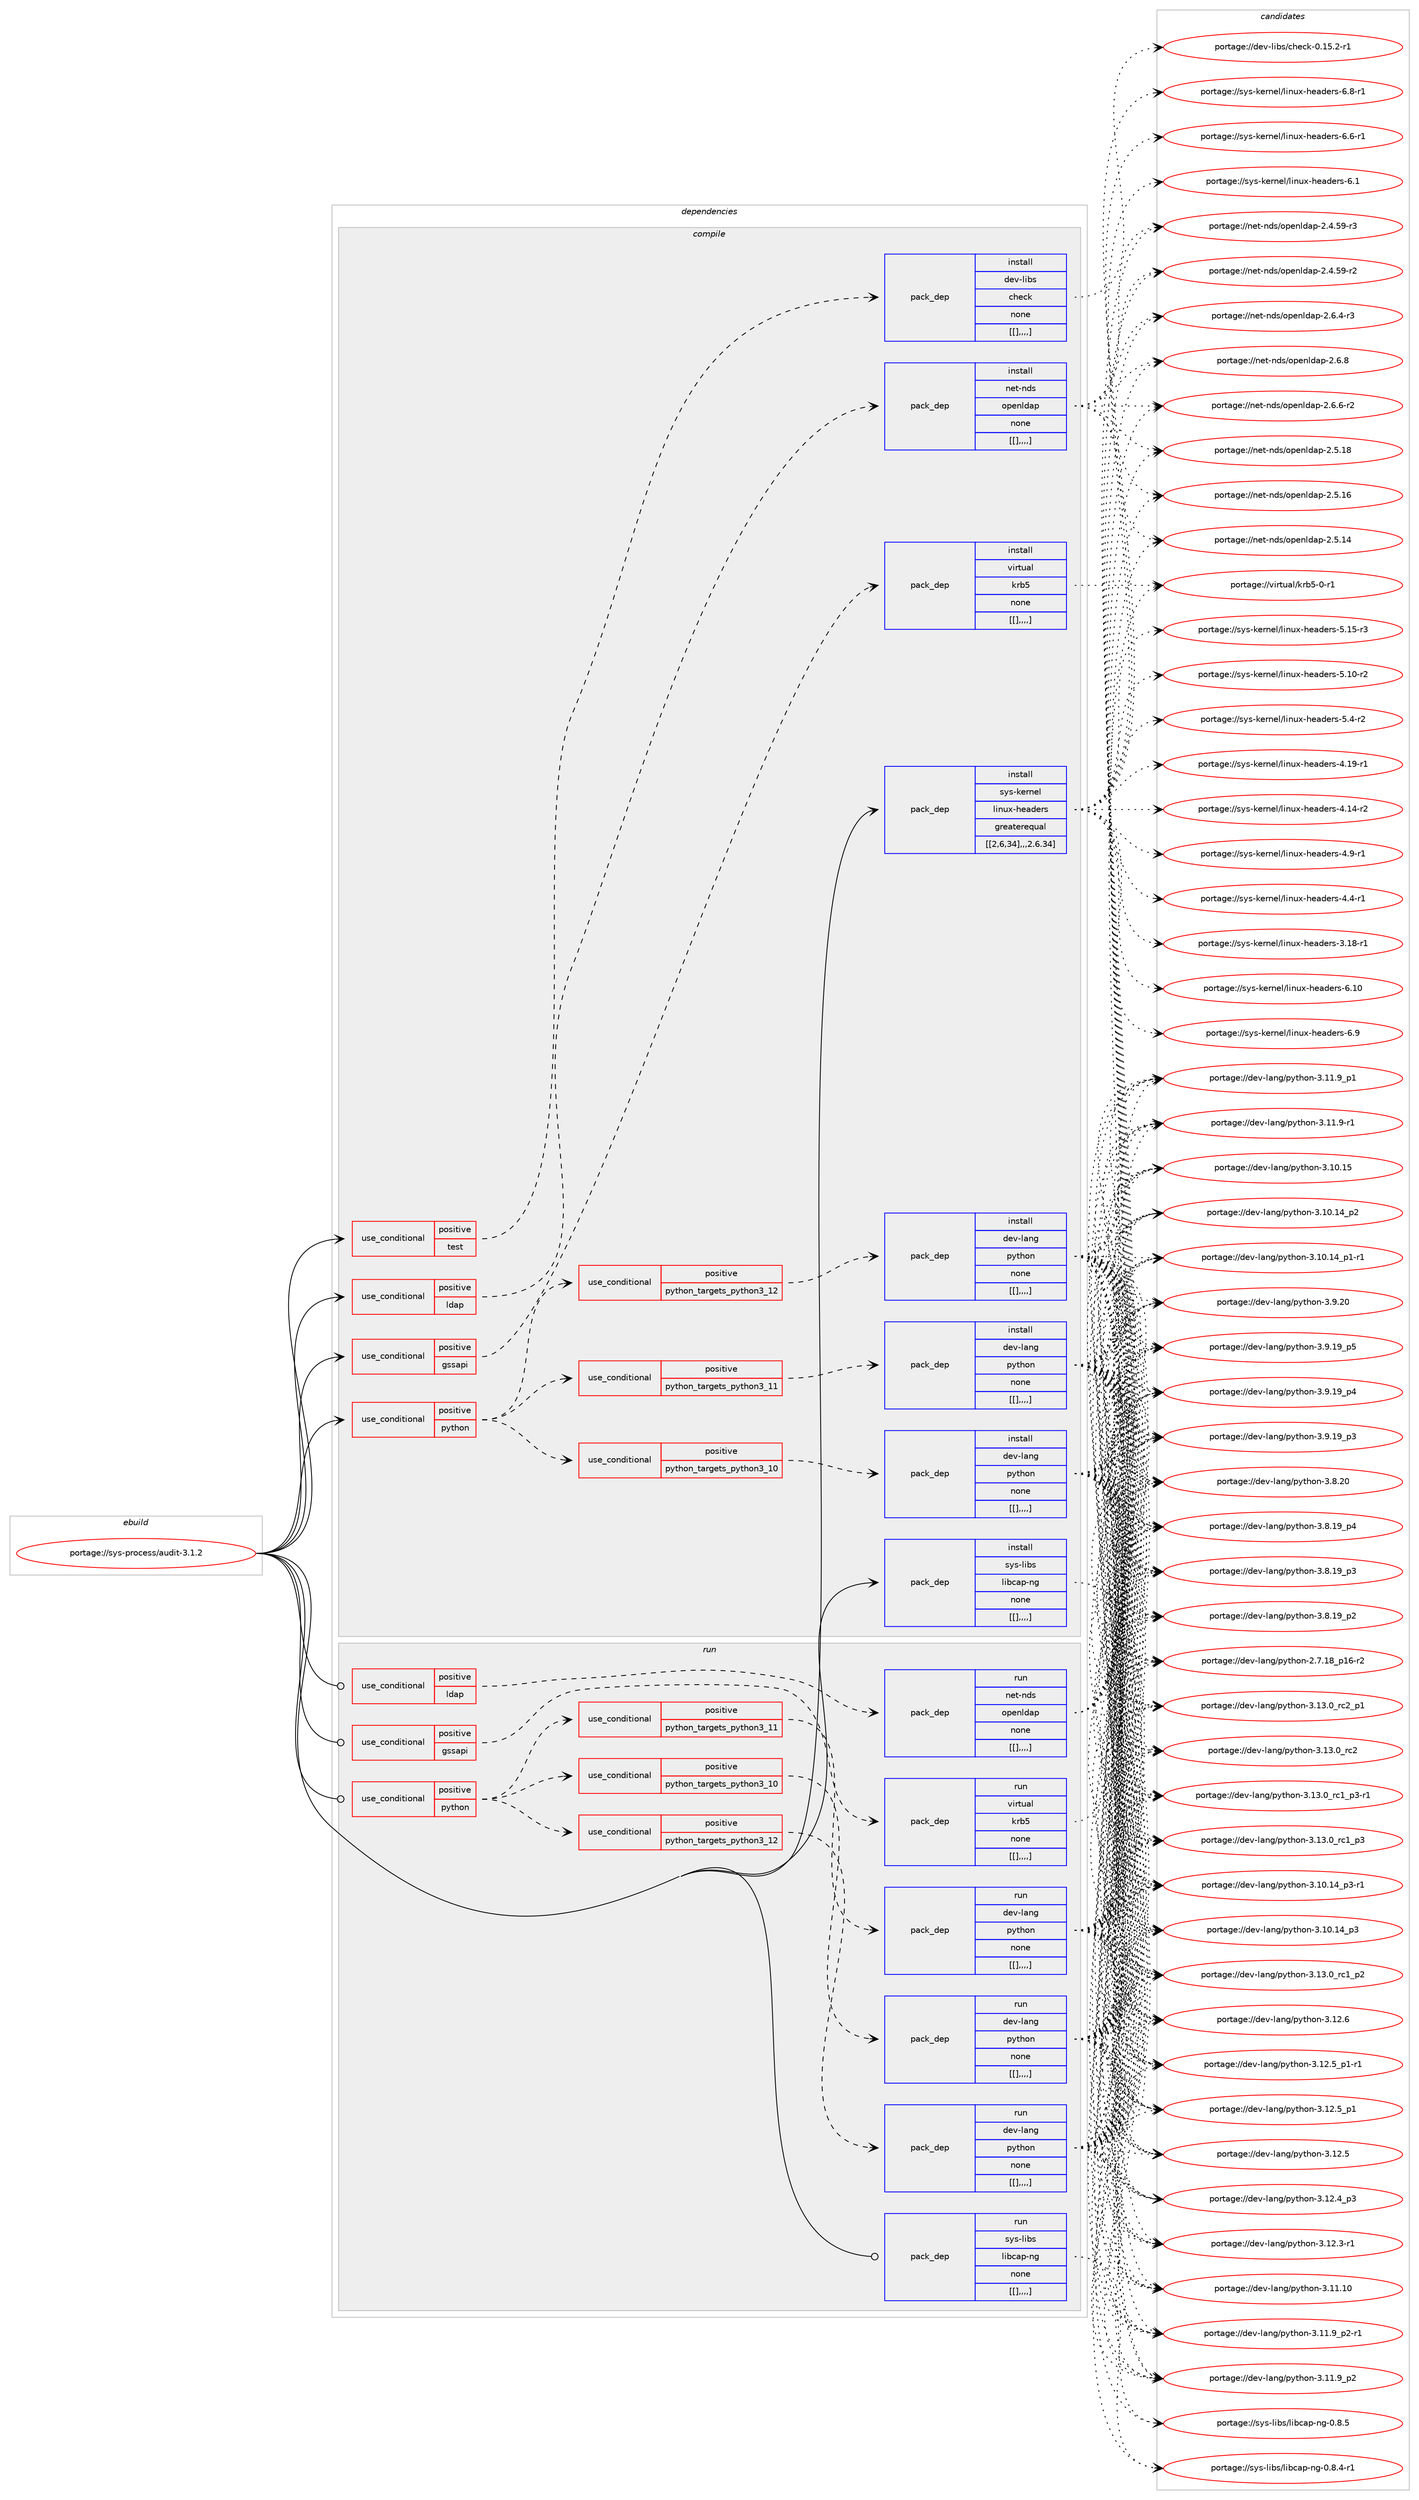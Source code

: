 digraph prolog {

# *************
# Graph options
# *************

newrank=true;
concentrate=true;
compound=true;
graph [rankdir=LR,fontname=Helvetica,fontsize=10,ranksep=1.5];#, ranksep=2.5, nodesep=0.2];
edge  [arrowhead=vee];
node  [fontname=Helvetica,fontsize=10];

# **********
# The ebuild
# **********

subgraph cluster_leftcol {
color=gray;
label=<<i>ebuild</i>>;
id [label="portage://sys-process/audit-3.1.2", color=red, width=4, href="../sys-process/audit-3.1.2.svg"];
}

# ****************
# The dependencies
# ****************

subgraph cluster_midcol {
color=gray;
label=<<i>dependencies</i>>;
subgraph cluster_compile {
fillcolor="#eeeeee";
style=filled;
label=<<i>compile</i>>;
subgraph cond10686 {
dependency28734 [label=<<TABLE BORDER="0" CELLBORDER="1" CELLSPACING="0" CELLPADDING="4"><TR><TD ROWSPAN="3" CELLPADDING="10">use_conditional</TD></TR><TR><TD>positive</TD></TR><TR><TD>gssapi</TD></TR></TABLE>>, shape=none, color=red];
subgraph pack17970 {
dependency28735 [label=<<TABLE BORDER="0" CELLBORDER="1" CELLSPACING="0" CELLPADDING="4" WIDTH="220"><TR><TD ROWSPAN="6" CELLPADDING="30">pack_dep</TD></TR><TR><TD WIDTH="110">install</TD></TR><TR><TD>virtual</TD></TR><TR><TD>krb5</TD></TR><TR><TD>none</TD></TR><TR><TD>[[],,,,]</TD></TR></TABLE>>, shape=none, color=blue];
}
dependency28734:e -> dependency28735:w [weight=20,style="dashed",arrowhead="vee"];
}
id:e -> dependency28734:w [weight=20,style="solid",arrowhead="vee"];
subgraph cond10687 {
dependency28736 [label=<<TABLE BORDER="0" CELLBORDER="1" CELLSPACING="0" CELLPADDING="4"><TR><TD ROWSPAN="3" CELLPADDING="10">use_conditional</TD></TR><TR><TD>positive</TD></TR><TR><TD>ldap</TD></TR></TABLE>>, shape=none, color=red];
subgraph pack17971 {
dependency28737 [label=<<TABLE BORDER="0" CELLBORDER="1" CELLSPACING="0" CELLPADDING="4" WIDTH="220"><TR><TD ROWSPAN="6" CELLPADDING="30">pack_dep</TD></TR><TR><TD WIDTH="110">install</TD></TR><TR><TD>net-nds</TD></TR><TR><TD>openldap</TD></TR><TR><TD>none</TD></TR><TR><TD>[[],,,,]</TD></TR></TABLE>>, shape=none, color=blue];
}
dependency28736:e -> dependency28737:w [weight=20,style="dashed",arrowhead="vee"];
}
id:e -> dependency28736:w [weight=20,style="solid",arrowhead="vee"];
subgraph cond10688 {
dependency28738 [label=<<TABLE BORDER="0" CELLBORDER="1" CELLSPACING="0" CELLPADDING="4"><TR><TD ROWSPAN="3" CELLPADDING="10">use_conditional</TD></TR><TR><TD>positive</TD></TR><TR><TD>python</TD></TR></TABLE>>, shape=none, color=red];
subgraph cond10689 {
dependency28739 [label=<<TABLE BORDER="0" CELLBORDER="1" CELLSPACING="0" CELLPADDING="4"><TR><TD ROWSPAN="3" CELLPADDING="10">use_conditional</TD></TR><TR><TD>positive</TD></TR><TR><TD>python_targets_python3_10</TD></TR></TABLE>>, shape=none, color=red];
subgraph pack17972 {
dependency28740 [label=<<TABLE BORDER="0" CELLBORDER="1" CELLSPACING="0" CELLPADDING="4" WIDTH="220"><TR><TD ROWSPAN="6" CELLPADDING="30">pack_dep</TD></TR><TR><TD WIDTH="110">install</TD></TR><TR><TD>dev-lang</TD></TR><TR><TD>python</TD></TR><TR><TD>none</TD></TR><TR><TD>[[],,,,]</TD></TR></TABLE>>, shape=none, color=blue];
}
dependency28739:e -> dependency28740:w [weight=20,style="dashed",arrowhead="vee"];
}
dependency28738:e -> dependency28739:w [weight=20,style="dashed",arrowhead="vee"];
subgraph cond10690 {
dependency28741 [label=<<TABLE BORDER="0" CELLBORDER="1" CELLSPACING="0" CELLPADDING="4"><TR><TD ROWSPAN="3" CELLPADDING="10">use_conditional</TD></TR><TR><TD>positive</TD></TR><TR><TD>python_targets_python3_11</TD></TR></TABLE>>, shape=none, color=red];
subgraph pack17973 {
dependency28742 [label=<<TABLE BORDER="0" CELLBORDER="1" CELLSPACING="0" CELLPADDING="4" WIDTH="220"><TR><TD ROWSPAN="6" CELLPADDING="30">pack_dep</TD></TR><TR><TD WIDTH="110">install</TD></TR><TR><TD>dev-lang</TD></TR><TR><TD>python</TD></TR><TR><TD>none</TD></TR><TR><TD>[[],,,,]</TD></TR></TABLE>>, shape=none, color=blue];
}
dependency28741:e -> dependency28742:w [weight=20,style="dashed",arrowhead="vee"];
}
dependency28738:e -> dependency28741:w [weight=20,style="dashed",arrowhead="vee"];
subgraph cond10691 {
dependency28743 [label=<<TABLE BORDER="0" CELLBORDER="1" CELLSPACING="0" CELLPADDING="4"><TR><TD ROWSPAN="3" CELLPADDING="10">use_conditional</TD></TR><TR><TD>positive</TD></TR><TR><TD>python_targets_python3_12</TD></TR></TABLE>>, shape=none, color=red];
subgraph pack17974 {
dependency28744 [label=<<TABLE BORDER="0" CELLBORDER="1" CELLSPACING="0" CELLPADDING="4" WIDTH="220"><TR><TD ROWSPAN="6" CELLPADDING="30">pack_dep</TD></TR><TR><TD WIDTH="110">install</TD></TR><TR><TD>dev-lang</TD></TR><TR><TD>python</TD></TR><TR><TD>none</TD></TR><TR><TD>[[],,,,]</TD></TR></TABLE>>, shape=none, color=blue];
}
dependency28743:e -> dependency28744:w [weight=20,style="dashed",arrowhead="vee"];
}
dependency28738:e -> dependency28743:w [weight=20,style="dashed",arrowhead="vee"];
}
id:e -> dependency28738:w [weight=20,style="solid",arrowhead="vee"];
subgraph cond10692 {
dependency28745 [label=<<TABLE BORDER="0" CELLBORDER="1" CELLSPACING="0" CELLPADDING="4"><TR><TD ROWSPAN="3" CELLPADDING="10">use_conditional</TD></TR><TR><TD>positive</TD></TR><TR><TD>test</TD></TR></TABLE>>, shape=none, color=red];
subgraph pack17975 {
dependency28746 [label=<<TABLE BORDER="0" CELLBORDER="1" CELLSPACING="0" CELLPADDING="4" WIDTH="220"><TR><TD ROWSPAN="6" CELLPADDING="30">pack_dep</TD></TR><TR><TD WIDTH="110">install</TD></TR><TR><TD>dev-libs</TD></TR><TR><TD>check</TD></TR><TR><TD>none</TD></TR><TR><TD>[[],,,,]</TD></TR></TABLE>>, shape=none, color=blue];
}
dependency28745:e -> dependency28746:w [weight=20,style="dashed",arrowhead="vee"];
}
id:e -> dependency28745:w [weight=20,style="solid",arrowhead="vee"];
subgraph pack17976 {
dependency28747 [label=<<TABLE BORDER="0" CELLBORDER="1" CELLSPACING="0" CELLPADDING="4" WIDTH="220"><TR><TD ROWSPAN="6" CELLPADDING="30">pack_dep</TD></TR><TR><TD WIDTH="110">install</TD></TR><TR><TD>sys-kernel</TD></TR><TR><TD>linux-headers</TD></TR><TR><TD>greaterequal</TD></TR><TR><TD>[[2,6,34],,,2.6.34]</TD></TR></TABLE>>, shape=none, color=blue];
}
id:e -> dependency28747:w [weight=20,style="solid",arrowhead="vee"];
subgraph pack17977 {
dependency28748 [label=<<TABLE BORDER="0" CELLBORDER="1" CELLSPACING="0" CELLPADDING="4" WIDTH="220"><TR><TD ROWSPAN="6" CELLPADDING="30">pack_dep</TD></TR><TR><TD WIDTH="110">install</TD></TR><TR><TD>sys-libs</TD></TR><TR><TD>libcap-ng</TD></TR><TR><TD>none</TD></TR><TR><TD>[[],,,,]</TD></TR></TABLE>>, shape=none, color=blue];
}
id:e -> dependency28748:w [weight=20,style="solid",arrowhead="vee"];
}
subgraph cluster_compileandrun {
fillcolor="#eeeeee";
style=filled;
label=<<i>compile and run</i>>;
}
subgraph cluster_run {
fillcolor="#eeeeee";
style=filled;
label=<<i>run</i>>;
subgraph cond10693 {
dependency28749 [label=<<TABLE BORDER="0" CELLBORDER="1" CELLSPACING="0" CELLPADDING="4"><TR><TD ROWSPAN="3" CELLPADDING="10">use_conditional</TD></TR><TR><TD>positive</TD></TR><TR><TD>gssapi</TD></TR></TABLE>>, shape=none, color=red];
subgraph pack17978 {
dependency28750 [label=<<TABLE BORDER="0" CELLBORDER="1" CELLSPACING="0" CELLPADDING="4" WIDTH="220"><TR><TD ROWSPAN="6" CELLPADDING="30">pack_dep</TD></TR><TR><TD WIDTH="110">run</TD></TR><TR><TD>virtual</TD></TR><TR><TD>krb5</TD></TR><TR><TD>none</TD></TR><TR><TD>[[],,,,]</TD></TR></TABLE>>, shape=none, color=blue];
}
dependency28749:e -> dependency28750:w [weight=20,style="dashed",arrowhead="vee"];
}
id:e -> dependency28749:w [weight=20,style="solid",arrowhead="odot"];
subgraph cond10694 {
dependency28751 [label=<<TABLE BORDER="0" CELLBORDER="1" CELLSPACING="0" CELLPADDING="4"><TR><TD ROWSPAN="3" CELLPADDING="10">use_conditional</TD></TR><TR><TD>positive</TD></TR><TR><TD>ldap</TD></TR></TABLE>>, shape=none, color=red];
subgraph pack17979 {
dependency28752 [label=<<TABLE BORDER="0" CELLBORDER="1" CELLSPACING="0" CELLPADDING="4" WIDTH="220"><TR><TD ROWSPAN="6" CELLPADDING="30">pack_dep</TD></TR><TR><TD WIDTH="110">run</TD></TR><TR><TD>net-nds</TD></TR><TR><TD>openldap</TD></TR><TR><TD>none</TD></TR><TR><TD>[[],,,,]</TD></TR></TABLE>>, shape=none, color=blue];
}
dependency28751:e -> dependency28752:w [weight=20,style="dashed",arrowhead="vee"];
}
id:e -> dependency28751:w [weight=20,style="solid",arrowhead="odot"];
subgraph cond10695 {
dependency28753 [label=<<TABLE BORDER="0" CELLBORDER="1" CELLSPACING="0" CELLPADDING="4"><TR><TD ROWSPAN="3" CELLPADDING="10">use_conditional</TD></TR><TR><TD>positive</TD></TR><TR><TD>python</TD></TR></TABLE>>, shape=none, color=red];
subgraph cond10696 {
dependency28754 [label=<<TABLE BORDER="0" CELLBORDER="1" CELLSPACING="0" CELLPADDING="4"><TR><TD ROWSPAN="3" CELLPADDING="10">use_conditional</TD></TR><TR><TD>positive</TD></TR><TR><TD>python_targets_python3_10</TD></TR></TABLE>>, shape=none, color=red];
subgraph pack17980 {
dependency28755 [label=<<TABLE BORDER="0" CELLBORDER="1" CELLSPACING="0" CELLPADDING="4" WIDTH="220"><TR><TD ROWSPAN="6" CELLPADDING="30">pack_dep</TD></TR><TR><TD WIDTH="110">run</TD></TR><TR><TD>dev-lang</TD></TR><TR><TD>python</TD></TR><TR><TD>none</TD></TR><TR><TD>[[],,,,]</TD></TR></TABLE>>, shape=none, color=blue];
}
dependency28754:e -> dependency28755:w [weight=20,style="dashed",arrowhead="vee"];
}
dependency28753:e -> dependency28754:w [weight=20,style="dashed",arrowhead="vee"];
subgraph cond10697 {
dependency28756 [label=<<TABLE BORDER="0" CELLBORDER="1" CELLSPACING="0" CELLPADDING="4"><TR><TD ROWSPAN="3" CELLPADDING="10">use_conditional</TD></TR><TR><TD>positive</TD></TR><TR><TD>python_targets_python3_11</TD></TR></TABLE>>, shape=none, color=red];
subgraph pack17981 {
dependency28757 [label=<<TABLE BORDER="0" CELLBORDER="1" CELLSPACING="0" CELLPADDING="4" WIDTH="220"><TR><TD ROWSPAN="6" CELLPADDING="30">pack_dep</TD></TR><TR><TD WIDTH="110">run</TD></TR><TR><TD>dev-lang</TD></TR><TR><TD>python</TD></TR><TR><TD>none</TD></TR><TR><TD>[[],,,,]</TD></TR></TABLE>>, shape=none, color=blue];
}
dependency28756:e -> dependency28757:w [weight=20,style="dashed",arrowhead="vee"];
}
dependency28753:e -> dependency28756:w [weight=20,style="dashed",arrowhead="vee"];
subgraph cond10698 {
dependency28758 [label=<<TABLE BORDER="0" CELLBORDER="1" CELLSPACING="0" CELLPADDING="4"><TR><TD ROWSPAN="3" CELLPADDING="10">use_conditional</TD></TR><TR><TD>positive</TD></TR><TR><TD>python_targets_python3_12</TD></TR></TABLE>>, shape=none, color=red];
subgraph pack17982 {
dependency28759 [label=<<TABLE BORDER="0" CELLBORDER="1" CELLSPACING="0" CELLPADDING="4" WIDTH="220"><TR><TD ROWSPAN="6" CELLPADDING="30">pack_dep</TD></TR><TR><TD WIDTH="110">run</TD></TR><TR><TD>dev-lang</TD></TR><TR><TD>python</TD></TR><TR><TD>none</TD></TR><TR><TD>[[],,,,]</TD></TR></TABLE>>, shape=none, color=blue];
}
dependency28758:e -> dependency28759:w [weight=20,style="dashed",arrowhead="vee"];
}
dependency28753:e -> dependency28758:w [weight=20,style="dashed",arrowhead="vee"];
}
id:e -> dependency28753:w [weight=20,style="solid",arrowhead="odot"];
subgraph pack17983 {
dependency28760 [label=<<TABLE BORDER="0" CELLBORDER="1" CELLSPACING="0" CELLPADDING="4" WIDTH="220"><TR><TD ROWSPAN="6" CELLPADDING="30">pack_dep</TD></TR><TR><TD WIDTH="110">run</TD></TR><TR><TD>sys-libs</TD></TR><TR><TD>libcap-ng</TD></TR><TR><TD>none</TD></TR><TR><TD>[[],,,,]</TD></TR></TABLE>>, shape=none, color=blue];
}
id:e -> dependency28760:w [weight=20,style="solid",arrowhead="odot"];
}
}

# **************
# The candidates
# **************

subgraph cluster_choices {
rank=same;
color=gray;
label=<<i>candidates</i>>;

subgraph choice17970 {
color=black;
nodesep=1;
choice1181051141161179710847107114985345484511449 [label="portage://virtual/krb5-0-r1", color=red, width=4,href="../virtual/krb5-0-r1.svg"];
dependency28735:e -> choice1181051141161179710847107114985345484511449:w [style=dotted,weight="100"];
}
subgraph choice17971 {
color=black;
nodesep=1;
choice110101116451101001154711111210111010810097112455046544656 [label="portage://net-nds/openldap-2.6.8", color=red, width=4,href="../net-nds/openldap-2.6.8.svg"];
choice1101011164511010011547111112101110108100971124550465446544511450 [label="portage://net-nds/openldap-2.6.6-r2", color=red, width=4,href="../net-nds/openldap-2.6.6-r2.svg"];
choice1101011164511010011547111112101110108100971124550465446524511451 [label="portage://net-nds/openldap-2.6.4-r3", color=red, width=4,href="../net-nds/openldap-2.6.4-r3.svg"];
choice11010111645110100115471111121011101081009711245504653464956 [label="portage://net-nds/openldap-2.5.18", color=red, width=4,href="../net-nds/openldap-2.5.18.svg"];
choice11010111645110100115471111121011101081009711245504653464954 [label="portage://net-nds/openldap-2.5.16", color=red, width=4,href="../net-nds/openldap-2.5.16.svg"];
choice11010111645110100115471111121011101081009711245504653464952 [label="portage://net-nds/openldap-2.5.14", color=red, width=4,href="../net-nds/openldap-2.5.14.svg"];
choice110101116451101001154711111210111010810097112455046524653574511451 [label="portage://net-nds/openldap-2.4.59-r3", color=red, width=4,href="../net-nds/openldap-2.4.59-r3.svg"];
choice110101116451101001154711111210111010810097112455046524653574511450 [label="portage://net-nds/openldap-2.4.59-r2", color=red, width=4,href="../net-nds/openldap-2.4.59-r2.svg"];
dependency28737:e -> choice110101116451101001154711111210111010810097112455046544656:w [style=dotted,weight="100"];
dependency28737:e -> choice1101011164511010011547111112101110108100971124550465446544511450:w [style=dotted,weight="100"];
dependency28737:e -> choice1101011164511010011547111112101110108100971124550465446524511451:w [style=dotted,weight="100"];
dependency28737:e -> choice11010111645110100115471111121011101081009711245504653464956:w [style=dotted,weight="100"];
dependency28737:e -> choice11010111645110100115471111121011101081009711245504653464954:w [style=dotted,weight="100"];
dependency28737:e -> choice11010111645110100115471111121011101081009711245504653464952:w [style=dotted,weight="100"];
dependency28737:e -> choice110101116451101001154711111210111010810097112455046524653574511451:w [style=dotted,weight="100"];
dependency28737:e -> choice110101116451101001154711111210111010810097112455046524653574511450:w [style=dotted,weight="100"];
}
subgraph choice17972 {
color=black;
nodesep=1;
choice100101118451089711010347112121116104111110455146495146489511499509511249 [label="portage://dev-lang/python-3.13.0_rc2_p1", color=red, width=4,href="../dev-lang/python-3.13.0_rc2_p1.svg"];
choice10010111845108971101034711212111610411111045514649514648951149950 [label="portage://dev-lang/python-3.13.0_rc2", color=red, width=4,href="../dev-lang/python-3.13.0_rc2.svg"];
choice1001011184510897110103471121211161041111104551464951464895114994995112514511449 [label="portage://dev-lang/python-3.13.0_rc1_p3-r1", color=red, width=4,href="../dev-lang/python-3.13.0_rc1_p3-r1.svg"];
choice100101118451089711010347112121116104111110455146495146489511499499511251 [label="portage://dev-lang/python-3.13.0_rc1_p3", color=red, width=4,href="../dev-lang/python-3.13.0_rc1_p3.svg"];
choice100101118451089711010347112121116104111110455146495146489511499499511250 [label="portage://dev-lang/python-3.13.0_rc1_p2", color=red, width=4,href="../dev-lang/python-3.13.0_rc1_p2.svg"];
choice10010111845108971101034711212111610411111045514649504654 [label="portage://dev-lang/python-3.12.6", color=red, width=4,href="../dev-lang/python-3.12.6.svg"];
choice1001011184510897110103471121211161041111104551464950465395112494511449 [label="portage://dev-lang/python-3.12.5_p1-r1", color=red, width=4,href="../dev-lang/python-3.12.5_p1-r1.svg"];
choice100101118451089711010347112121116104111110455146495046539511249 [label="portage://dev-lang/python-3.12.5_p1", color=red, width=4,href="../dev-lang/python-3.12.5_p1.svg"];
choice10010111845108971101034711212111610411111045514649504653 [label="portage://dev-lang/python-3.12.5", color=red, width=4,href="../dev-lang/python-3.12.5.svg"];
choice100101118451089711010347112121116104111110455146495046529511251 [label="portage://dev-lang/python-3.12.4_p3", color=red, width=4,href="../dev-lang/python-3.12.4_p3.svg"];
choice100101118451089711010347112121116104111110455146495046514511449 [label="portage://dev-lang/python-3.12.3-r1", color=red, width=4,href="../dev-lang/python-3.12.3-r1.svg"];
choice1001011184510897110103471121211161041111104551464949464948 [label="portage://dev-lang/python-3.11.10", color=red, width=4,href="../dev-lang/python-3.11.10.svg"];
choice1001011184510897110103471121211161041111104551464949465795112504511449 [label="portage://dev-lang/python-3.11.9_p2-r1", color=red, width=4,href="../dev-lang/python-3.11.9_p2-r1.svg"];
choice100101118451089711010347112121116104111110455146494946579511250 [label="portage://dev-lang/python-3.11.9_p2", color=red, width=4,href="../dev-lang/python-3.11.9_p2.svg"];
choice100101118451089711010347112121116104111110455146494946579511249 [label="portage://dev-lang/python-3.11.9_p1", color=red, width=4,href="../dev-lang/python-3.11.9_p1.svg"];
choice100101118451089711010347112121116104111110455146494946574511449 [label="portage://dev-lang/python-3.11.9-r1", color=red, width=4,href="../dev-lang/python-3.11.9-r1.svg"];
choice1001011184510897110103471121211161041111104551464948464953 [label="portage://dev-lang/python-3.10.15", color=red, width=4,href="../dev-lang/python-3.10.15.svg"];
choice100101118451089711010347112121116104111110455146494846495295112514511449 [label="portage://dev-lang/python-3.10.14_p3-r1", color=red, width=4,href="../dev-lang/python-3.10.14_p3-r1.svg"];
choice10010111845108971101034711212111610411111045514649484649529511251 [label="portage://dev-lang/python-3.10.14_p3", color=red, width=4,href="../dev-lang/python-3.10.14_p3.svg"];
choice10010111845108971101034711212111610411111045514649484649529511250 [label="portage://dev-lang/python-3.10.14_p2", color=red, width=4,href="../dev-lang/python-3.10.14_p2.svg"];
choice100101118451089711010347112121116104111110455146494846495295112494511449 [label="portage://dev-lang/python-3.10.14_p1-r1", color=red, width=4,href="../dev-lang/python-3.10.14_p1-r1.svg"];
choice10010111845108971101034711212111610411111045514657465048 [label="portage://dev-lang/python-3.9.20", color=red, width=4,href="../dev-lang/python-3.9.20.svg"];
choice100101118451089711010347112121116104111110455146574649579511253 [label="portage://dev-lang/python-3.9.19_p5", color=red, width=4,href="../dev-lang/python-3.9.19_p5.svg"];
choice100101118451089711010347112121116104111110455146574649579511252 [label="portage://dev-lang/python-3.9.19_p4", color=red, width=4,href="../dev-lang/python-3.9.19_p4.svg"];
choice100101118451089711010347112121116104111110455146574649579511251 [label="portage://dev-lang/python-3.9.19_p3", color=red, width=4,href="../dev-lang/python-3.9.19_p3.svg"];
choice10010111845108971101034711212111610411111045514656465048 [label="portage://dev-lang/python-3.8.20", color=red, width=4,href="../dev-lang/python-3.8.20.svg"];
choice100101118451089711010347112121116104111110455146564649579511252 [label="portage://dev-lang/python-3.8.19_p4", color=red, width=4,href="../dev-lang/python-3.8.19_p4.svg"];
choice100101118451089711010347112121116104111110455146564649579511251 [label="portage://dev-lang/python-3.8.19_p3", color=red, width=4,href="../dev-lang/python-3.8.19_p3.svg"];
choice100101118451089711010347112121116104111110455146564649579511250 [label="portage://dev-lang/python-3.8.19_p2", color=red, width=4,href="../dev-lang/python-3.8.19_p2.svg"];
choice100101118451089711010347112121116104111110455046554649569511249544511450 [label="portage://dev-lang/python-2.7.18_p16-r2", color=red, width=4,href="../dev-lang/python-2.7.18_p16-r2.svg"];
dependency28740:e -> choice100101118451089711010347112121116104111110455146495146489511499509511249:w [style=dotted,weight="100"];
dependency28740:e -> choice10010111845108971101034711212111610411111045514649514648951149950:w [style=dotted,weight="100"];
dependency28740:e -> choice1001011184510897110103471121211161041111104551464951464895114994995112514511449:w [style=dotted,weight="100"];
dependency28740:e -> choice100101118451089711010347112121116104111110455146495146489511499499511251:w [style=dotted,weight="100"];
dependency28740:e -> choice100101118451089711010347112121116104111110455146495146489511499499511250:w [style=dotted,weight="100"];
dependency28740:e -> choice10010111845108971101034711212111610411111045514649504654:w [style=dotted,weight="100"];
dependency28740:e -> choice1001011184510897110103471121211161041111104551464950465395112494511449:w [style=dotted,weight="100"];
dependency28740:e -> choice100101118451089711010347112121116104111110455146495046539511249:w [style=dotted,weight="100"];
dependency28740:e -> choice10010111845108971101034711212111610411111045514649504653:w [style=dotted,weight="100"];
dependency28740:e -> choice100101118451089711010347112121116104111110455146495046529511251:w [style=dotted,weight="100"];
dependency28740:e -> choice100101118451089711010347112121116104111110455146495046514511449:w [style=dotted,weight="100"];
dependency28740:e -> choice1001011184510897110103471121211161041111104551464949464948:w [style=dotted,weight="100"];
dependency28740:e -> choice1001011184510897110103471121211161041111104551464949465795112504511449:w [style=dotted,weight="100"];
dependency28740:e -> choice100101118451089711010347112121116104111110455146494946579511250:w [style=dotted,weight="100"];
dependency28740:e -> choice100101118451089711010347112121116104111110455146494946579511249:w [style=dotted,weight="100"];
dependency28740:e -> choice100101118451089711010347112121116104111110455146494946574511449:w [style=dotted,weight="100"];
dependency28740:e -> choice1001011184510897110103471121211161041111104551464948464953:w [style=dotted,weight="100"];
dependency28740:e -> choice100101118451089711010347112121116104111110455146494846495295112514511449:w [style=dotted,weight="100"];
dependency28740:e -> choice10010111845108971101034711212111610411111045514649484649529511251:w [style=dotted,weight="100"];
dependency28740:e -> choice10010111845108971101034711212111610411111045514649484649529511250:w [style=dotted,weight="100"];
dependency28740:e -> choice100101118451089711010347112121116104111110455146494846495295112494511449:w [style=dotted,weight="100"];
dependency28740:e -> choice10010111845108971101034711212111610411111045514657465048:w [style=dotted,weight="100"];
dependency28740:e -> choice100101118451089711010347112121116104111110455146574649579511253:w [style=dotted,weight="100"];
dependency28740:e -> choice100101118451089711010347112121116104111110455146574649579511252:w [style=dotted,weight="100"];
dependency28740:e -> choice100101118451089711010347112121116104111110455146574649579511251:w [style=dotted,weight="100"];
dependency28740:e -> choice10010111845108971101034711212111610411111045514656465048:w [style=dotted,weight="100"];
dependency28740:e -> choice100101118451089711010347112121116104111110455146564649579511252:w [style=dotted,weight="100"];
dependency28740:e -> choice100101118451089711010347112121116104111110455146564649579511251:w [style=dotted,weight="100"];
dependency28740:e -> choice100101118451089711010347112121116104111110455146564649579511250:w [style=dotted,weight="100"];
dependency28740:e -> choice100101118451089711010347112121116104111110455046554649569511249544511450:w [style=dotted,weight="100"];
}
subgraph choice17973 {
color=black;
nodesep=1;
choice100101118451089711010347112121116104111110455146495146489511499509511249 [label="portage://dev-lang/python-3.13.0_rc2_p1", color=red, width=4,href="../dev-lang/python-3.13.0_rc2_p1.svg"];
choice10010111845108971101034711212111610411111045514649514648951149950 [label="portage://dev-lang/python-3.13.0_rc2", color=red, width=4,href="../dev-lang/python-3.13.0_rc2.svg"];
choice1001011184510897110103471121211161041111104551464951464895114994995112514511449 [label="portage://dev-lang/python-3.13.0_rc1_p3-r1", color=red, width=4,href="../dev-lang/python-3.13.0_rc1_p3-r1.svg"];
choice100101118451089711010347112121116104111110455146495146489511499499511251 [label="portage://dev-lang/python-3.13.0_rc1_p3", color=red, width=4,href="../dev-lang/python-3.13.0_rc1_p3.svg"];
choice100101118451089711010347112121116104111110455146495146489511499499511250 [label="portage://dev-lang/python-3.13.0_rc1_p2", color=red, width=4,href="../dev-lang/python-3.13.0_rc1_p2.svg"];
choice10010111845108971101034711212111610411111045514649504654 [label="portage://dev-lang/python-3.12.6", color=red, width=4,href="../dev-lang/python-3.12.6.svg"];
choice1001011184510897110103471121211161041111104551464950465395112494511449 [label="portage://dev-lang/python-3.12.5_p1-r1", color=red, width=4,href="../dev-lang/python-3.12.5_p1-r1.svg"];
choice100101118451089711010347112121116104111110455146495046539511249 [label="portage://dev-lang/python-3.12.5_p1", color=red, width=4,href="../dev-lang/python-3.12.5_p1.svg"];
choice10010111845108971101034711212111610411111045514649504653 [label="portage://dev-lang/python-3.12.5", color=red, width=4,href="../dev-lang/python-3.12.5.svg"];
choice100101118451089711010347112121116104111110455146495046529511251 [label="portage://dev-lang/python-3.12.4_p3", color=red, width=4,href="../dev-lang/python-3.12.4_p3.svg"];
choice100101118451089711010347112121116104111110455146495046514511449 [label="portage://dev-lang/python-3.12.3-r1", color=red, width=4,href="../dev-lang/python-3.12.3-r1.svg"];
choice1001011184510897110103471121211161041111104551464949464948 [label="portage://dev-lang/python-3.11.10", color=red, width=4,href="../dev-lang/python-3.11.10.svg"];
choice1001011184510897110103471121211161041111104551464949465795112504511449 [label="portage://dev-lang/python-3.11.9_p2-r1", color=red, width=4,href="../dev-lang/python-3.11.9_p2-r1.svg"];
choice100101118451089711010347112121116104111110455146494946579511250 [label="portage://dev-lang/python-3.11.9_p2", color=red, width=4,href="../dev-lang/python-3.11.9_p2.svg"];
choice100101118451089711010347112121116104111110455146494946579511249 [label="portage://dev-lang/python-3.11.9_p1", color=red, width=4,href="../dev-lang/python-3.11.9_p1.svg"];
choice100101118451089711010347112121116104111110455146494946574511449 [label="portage://dev-lang/python-3.11.9-r1", color=red, width=4,href="../dev-lang/python-3.11.9-r1.svg"];
choice1001011184510897110103471121211161041111104551464948464953 [label="portage://dev-lang/python-3.10.15", color=red, width=4,href="../dev-lang/python-3.10.15.svg"];
choice100101118451089711010347112121116104111110455146494846495295112514511449 [label="portage://dev-lang/python-3.10.14_p3-r1", color=red, width=4,href="../dev-lang/python-3.10.14_p3-r1.svg"];
choice10010111845108971101034711212111610411111045514649484649529511251 [label="portage://dev-lang/python-3.10.14_p3", color=red, width=4,href="../dev-lang/python-3.10.14_p3.svg"];
choice10010111845108971101034711212111610411111045514649484649529511250 [label="portage://dev-lang/python-3.10.14_p2", color=red, width=4,href="../dev-lang/python-3.10.14_p2.svg"];
choice100101118451089711010347112121116104111110455146494846495295112494511449 [label="portage://dev-lang/python-3.10.14_p1-r1", color=red, width=4,href="../dev-lang/python-3.10.14_p1-r1.svg"];
choice10010111845108971101034711212111610411111045514657465048 [label="portage://dev-lang/python-3.9.20", color=red, width=4,href="../dev-lang/python-3.9.20.svg"];
choice100101118451089711010347112121116104111110455146574649579511253 [label="portage://dev-lang/python-3.9.19_p5", color=red, width=4,href="../dev-lang/python-3.9.19_p5.svg"];
choice100101118451089711010347112121116104111110455146574649579511252 [label="portage://dev-lang/python-3.9.19_p4", color=red, width=4,href="../dev-lang/python-3.9.19_p4.svg"];
choice100101118451089711010347112121116104111110455146574649579511251 [label="portage://dev-lang/python-3.9.19_p3", color=red, width=4,href="../dev-lang/python-3.9.19_p3.svg"];
choice10010111845108971101034711212111610411111045514656465048 [label="portage://dev-lang/python-3.8.20", color=red, width=4,href="../dev-lang/python-3.8.20.svg"];
choice100101118451089711010347112121116104111110455146564649579511252 [label="portage://dev-lang/python-3.8.19_p4", color=red, width=4,href="../dev-lang/python-3.8.19_p4.svg"];
choice100101118451089711010347112121116104111110455146564649579511251 [label="portage://dev-lang/python-3.8.19_p3", color=red, width=4,href="../dev-lang/python-3.8.19_p3.svg"];
choice100101118451089711010347112121116104111110455146564649579511250 [label="portage://dev-lang/python-3.8.19_p2", color=red, width=4,href="../dev-lang/python-3.8.19_p2.svg"];
choice100101118451089711010347112121116104111110455046554649569511249544511450 [label="portage://dev-lang/python-2.7.18_p16-r2", color=red, width=4,href="../dev-lang/python-2.7.18_p16-r2.svg"];
dependency28742:e -> choice100101118451089711010347112121116104111110455146495146489511499509511249:w [style=dotted,weight="100"];
dependency28742:e -> choice10010111845108971101034711212111610411111045514649514648951149950:w [style=dotted,weight="100"];
dependency28742:e -> choice1001011184510897110103471121211161041111104551464951464895114994995112514511449:w [style=dotted,weight="100"];
dependency28742:e -> choice100101118451089711010347112121116104111110455146495146489511499499511251:w [style=dotted,weight="100"];
dependency28742:e -> choice100101118451089711010347112121116104111110455146495146489511499499511250:w [style=dotted,weight="100"];
dependency28742:e -> choice10010111845108971101034711212111610411111045514649504654:w [style=dotted,weight="100"];
dependency28742:e -> choice1001011184510897110103471121211161041111104551464950465395112494511449:w [style=dotted,weight="100"];
dependency28742:e -> choice100101118451089711010347112121116104111110455146495046539511249:w [style=dotted,weight="100"];
dependency28742:e -> choice10010111845108971101034711212111610411111045514649504653:w [style=dotted,weight="100"];
dependency28742:e -> choice100101118451089711010347112121116104111110455146495046529511251:w [style=dotted,weight="100"];
dependency28742:e -> choice100101118451089711010347112121116104111110455146495046514511449:w [style=dotted,weight="100"];
dependency28742:e -> choice1001011184510897110103471121211161041111104551464949464948:w [style=dotted,weight="100"];
dependency28742:e -> choice1001011184510897110103471121211161041111104551464949465795112504511449:w [style=dotted,weight="100"];
dependency28742:e -> choice100101118451089711010347112121116104111110455146494946579511250:w [style=dotted,weight="100"];
dependency28742:e -> choice100101118451089711010347112121116104111110455146494946579511249:w [style=dotted,weight="100"];
dependency28742:e -> choice100101118451089711010347112121116104111110455146494946574511449:w [style=dotted,weight="100"];
dependency28742:e -> choice1001011184510897110103471121211161041111104551464948464953:w [style=dotted,weight="100"];
dependency28742:e -> choice100101118451089711010347112121116104111110455146494846495295112514511449:w [style=dotted,weight="100"];
dependency28742:e -> choice10010111845108971101034711212111610411111045514649484649529511251:w [style=dotted,weight="100"];
dependency28742:e -> choice10010111845108971101034711212111610411111045514649484649529511250:w [style=dotted,weight="100"];
dependency28742:e -> choice100101118451089711010347112121116104111110455146494846495295112494511449:w [style=dotted,weight="100"];
dependency28742:e -> choice10010111845108971101034711212111610411111045514657465048:w [style=dotted,weight="100"];
dependency28742:e -> choice100101118451089711010347112121116104111110455146574649579511253:w [style=dotted,weight="100"];
dependency28742:e -> choice100101118451089711010347112121116104111110455146574649579511252:w [style=dotted,weight="100"];
dependency28742:e -> choice100101118451089711010347112121116104111110455146574649579511251:w [style=dotted,weight="100"];
dependency28742:e -> choice10010111845108971101034711212111610411111045514656465048:w [style=dotted,weight="100"];
dependency28742:e -> choice100101118451089711010347112121116104111110455146564649579511252:w [style=dotted,weight="100"];
dependency28742:e -> choice100101118451089711010347112121116104111110455146564649579511251:w [style=dotted,weight="100"];
dependency28742:e -> choice100101118451089711010347112121116104111110455146564649579511250:w [style=dotted,weight="100"];
dependency28742:e -> choice100101118451089711010347112121116104111110455046554649569511249544511450:w [style=dotted,weight="100"];
}
subgraph choice17974 {
color=black;
nodesep=1;
choice100101118451089711010347112121116104111110455146495146489511499509511249 [label="portage://dev-lang/python-3.13.0_rc2_p1", color=red, width=4,href="../dev-lang/python-3.13.0_rc2_p1.svg"];
choice10010111845108971101034711212111610411111045514649514648951149950 [label="portage://dev-lang/python-3.13.0_rc2", color=red, width=4,href="../dev-lang/python-3.13.0_rc2.svg"];
choice1001011184510897110103471121211161041111104551464951464895114994995112514511449 [label="portage://dev-lang/python-3.13.0_rc1_p3-r1", color=red, width=4,href="../dev-lang/python-3.13.0_rc1_p3-r1.svg"];
choice100101118451089711010347112121116104111110455146495146489511499499511251 [label="portage://dev-lang/python-3.13.0_rc1_p3", color=red, width=4,href="../dev-lang/python-3.13.0_rc1_p3.svg"];
choice100101118451089711010347112121116104111110455146495146489511499499511250 [label="portage://dev-lang/python-3.13.0_rc1_p2", color=red, width=4,href="../dev-lang/python-3.13.0_rc1_p2.svg"];
choice10010111845108971101034711212111610411111045514649504654 [label="portage://dev-lang/python-3.12.6", color=red, width=4,href="../dev-lang/python-3.12.6.svg"];
choice1001011184510897110103471121211161041111104551464950465395112494511449 [label="portage://dev-lang/python-3.12.5_p1-r1", color=red, width=4,href="../dev-lang/python-3.12.5_p1-r1.svg"];
choice100101118451089711010347112121116104111110455146495046539511249 [label="portage://dev-lang/python-3.12.5_p1", color=red, width=4,href="../dev-lang/python-3.12.5_p1.svg"];
choice10010111845108971101034711212111610411111045514649504653 [label="portage://dev-lang/python-3.12.5", color=red, width=4,href="../dev-lang/python-3.12.5.svg"];
choice100101118451089711010347112121116104111110455146495046529511251 [label="portage://dev-lang/python-3.12.4_p3", color=red, width=4,href="../dev-lang/python-3.12.4_p3.svg"];
choice100101118451089711010347112121116104111110455146495046514511449 [label="portage://dev-lang/python-3.12.3-r1", color=red, width=4,href="../dev-lang/python-3.12.3-r1.svg"];
choice1001011184510897110103471121211161041111104551464949464948 [label="portage://dev-lang/python-3.11.10", color=red, width=4,href="../dev-lang/python-3.11.10.svg"];
choice1001011184510897110103471121211161041111104551464949465795112504511449 [label="portage://dev-lang/python-3.11.9_p2-r1", color=red, width=4,href="../dev-lang/python-3.11.9_p2-r1.svg"];
choice100101118451089711010347112121116104111110455146494946579511250 [label="portage://dev-lang/python-3.11.9_p2", color=red, width=4,href="../dev-lang/python-3.11.9_p2.svg"];
choice100101118451089711010347112121116104111110455146494946579511249 [label="portage://dev-lang/python-3.11.9_p1", color=red, width=4,href="../dev-lang/python-3.11.9_p1.svg"];
choice100101118451089711010347112121116104111110455146494946574511449 [label="portage://dev-lang/python-3.11.9-r1", color=red, width=4,href="../dev-lang/python-3.11.9-r1.svg"];
choice1001011184510897110103471121211161041111104551464948464953 [label="portage://dev-lang/python-3.10.15", color=red, width=4,href="../dev-lang/python-3.10.15.svg"];
choice100101118451089711010347112121116104111110455146494846495295112514511449 [label="portage://dev-lang/python-3.10.14_p3-r1", color=red, width=4,href="../dev-lang/python-3.10.14_p3-r1.svg"];
choice10010111845108971101034711212111610411111045514649484649529511251 [label="portage://dev-lang/python-3.10.14_p3", color=red, width=4,href="../dev-lang/python-3.10.14_p3.svg"];
choice10010111845108971101034711212111610411111045514649484649529511250 [label="portage://dev-lang/python-3.10.14_p2", color=red, width=4,href="../dev-lang/python-3.10.14_p2.svg"];
choice100101118451089711010347112121116104111110455146494846495295112494511449 [label="portage://dev-lang/python-3.10.14_p1-r1", color=red, width=4,href="../dev-lang/python-3.10.14_p1-r1.svg"];
choice10010111845108971101034711212111610411111045514657465048 [label="portage://dev-lang/python-3.9.20", color=red, width=4,href="../dev-lang/python-3.9.20.svg"];
choice100101118451089711010347112121116104111110455146574649579511253 [label="portage://dev-lang/python-3.9.19_p5", color=red, width=4,href="../dev-lang/python-3.9.19_p5.svg"];
choice100101118451089711010347112121116104111110455146574649579511252 [label="portage://dev-lang/python-3.9.19_p4", color=red, width=4,href="../dev-lang/python-3.9.19_p4.svg"];
choice100101118451089711010347112121116104111110455146574649579511251 [label="portage://dev-lang/python-3.9.19_p3", color=red, width=4,href="../dev-lang/python-3.9.19_p3.svg"];
choice10010111845108971101034711212111610411111045514656465048 [label="portage://dev-lang/python-3.8.20", color=red, width=4,href="../dev-lang/python-3.8.20.svg"];
choice100101118451089711010347112121116104111110455146564649579511252 [label="portage://dev-lang/python-3.8.19_p4", color=red, width=4,href="../dev-lang/python-3.8.19_p4.svg"];
choice100101118451089711010347112121116104111110455146564649579511251 [label="portage://dev-lang/python-3.8.19_p3", color=red, width=4,href="../dev-lang/python-3.8.19_p3.svg"];
choice100101118451089711010347112121116104111110455146564649579511250 [label="portage://dev-lang/python-3.8.19_p2", color=red, width=4,href="../dev-lang/python-3.8.19_p2.svg"];
choice100101118451089711010347112121116104111110455046554649569511249544511450 [label="portage://dev-lang/python-2.7.18_p16-r2", color=red, width=4,href="../dev-lang/python-2.7.18_p16-r2.svg"];
dependency28744:e -> choice100101118451089711010347112121116104111110455146495146489511499509511249:w [style=dotted,weight="100"];
dependency28744:e -> choice10010111845108971101034711212111610411111045514649514648951149950:w [style=dotted,weight="100"];
dependency28744:e -> choice1001011184510897110103471121211161041111104551464951464895114994995112514511449:w [style=dotted,weight="100"];
dependency28744:e -> choice100101118451089711010347112121116104111110455146495146489511499499511251:w [style=dotted,weight="100"];
dependency28744:e -> choice100101118451089711010347112121116104111110455146495146489511499499511250:w [style=dotted,weight="100"];
dependency28744:e -> choice10010111845108971101034711212111610411111045514649504654:w [style=dotted,weight="100"];
dependency28744:e -> choice1001011184510897110103471121211161041111104551464950465395112494511449:w [style=dotted,weight="100"];
dependency28744:e -> choice100101118451089711010347112121116104111110455146495046539511249:w [style=dotted,weight="100"];
dependency28744:e -> choice10010111845108971101034711212111610411111045514649504653:w [style=dotted,weight="100"];
dependency28744:e -> choice100101118451089711010347112121116104111110455146495046529511251:w [style=dotted,weight="100"];
dependency28744:e -> choice100101118451089711010347112121116104111110455146495046514511449:w [style=dotted,weight="100"];
dependency28744:e -> choice1001011184510897110103471121211161041111104551464949464948:w [style=dotted,weight="100"];
dependency28744:e -> choice1001011184510897110103471121211161041111104551464949465795112504511449:w [style=dotted,weight="100"];
dependency28744:e -> choice100101118451089711010347112121116104111110455146494946579511250:w [style=dotted,weight="100"];
dependency28744:e -> choice100101118451089711010347112121116104111110455146494946579511249:w [style=dotted,weight="100"];
dependency28744:e -> choice100101118451089711010347112121116104111110455146494946574511449:w [style=dotted,weight="100"];
dependency28744:e -> choice1001011184510897110103471121211161041111104551464948464953:w [style=dotted,weight="100"];
dependency28744:e -> choice100101118451089711010347112121116104111110455146494846495295112514511449:w [style=dotted,weight="100"];
dependency28744:e -> choice10010111845108971101034711212111610411111045514649484649529511251:w [style=dotted,weight="100"];
dependency28744:e -> choice10010111845108971101034711212111610411111045514649484649529511250:w [style=dotted,weight="100"];
dependency28744:e -> choice100101118451089711010347112121116104111110455146494846495295112494511449:w [style=dotted,weight="100"];
dependency28744:e -> choice10010111845108971101034711212111610411111045514657465048:w [style=dotted,weight="100"];
dependency28744:e -> choice100101118451089711010347112121116104111110455146574649579511253:w [style=dotted,weight="100"];
dependency28744:e -> choice100101118451089711010347112121116104111110455146574649579511252:w [style=dotted,weight="100"];
dependency28744:e -> choice100101118451089711010347112121116104111110455146574649579511251:w [style=dotted,weight="100"];
dependency28744:e -> choice10010111845108971101034711212111610411111045514656465048:w [style=dotted,weight="100"];
dependency28744:e -> choice100101118451089711010347112121116104111110455146564649579511252:w [style=dotted,weight="100"];
dependency28744:e -> choice100101118451089711010347112121116104111110455146564649579511251:w [style=dotted,weight="100"];
dependency28744:e -> choice100101118451089711010347112121116104111110455146564649579511250:w [style=dotted,weight="100"];
dependency28744:e -> choice100101118451089711010347112121116104111110455046554649569511249544511450:w [style=dotted,weight="100"];
}
subgraph choice17975 {
color=black;
nodesep=1;
choice1001011184510810598115479910410199107454846495346504511449 [label="portage://dev-libs/check-0.15.2-r1", color=red, width=4,href="../dev-libs/check-0.15.2-r1.svg"];
dependency28746:e -> choice1001011184510810598115479910410199107454846495346504511449:w [style=dotted,weight="100"];
}
subgraph choice17976 {
color=black;
nodesep=1;
choice115121115451071011141101011084710810511011712045104101971001011141154554464948 [label="portage://sys-kernel/linux-headers-6.10", color=red, width=4,href="../sys-kernel/linux-headers-6.10.svg"];
choice1151211154510710111411010110847108105110117120451041019710010111411545544657 [label="portage://sys-kernel/linux-headers-6.9", color=red, width=4,href="../sys-kernel/linux-headers-6.9.svg"];
choice11512111545107101114110101108471081051101171204510410197100101114115455446564511449 [label="portage://sys-kernel/linux-headers-6.8-r1", color=red, width=4,href="../sys-kernel/linux-headers-6.8-r1.svg"];
choice11512111545107101114110101108471081051101171204510410197100101114115455446544511449 [label="portage://sys-kernel/linux-headers-6.6-r1", color=red, width=4,href="../sys-kernel/linux-headers-6.6-r1.svg"];
choice1151211154510710111411010110847108105110117120451041019710010111411545544649 [label="portage://sys-kernel/linux-headers-6.1", color=red, width=4,href="../sys-kernel/linux-headers-6.1.svg"];
choice1151211154510710111411010110847108105110117120451041019710010111411545534649534511451 [label="portage://sys-kernel/linux-headers-5.15-r3", color=red, width=4,href="../sys-kernel/linux-headers-5.15-r3.svg"];
choice1151211154510710111411010110847108105110117120451041019710010111411545534649484511450 [label="portage://sys-kernel/linux-headers-5.10-r2", color=red, width=4,href="../sys-kernel/linux-headers-5.10-r2.svg"];
choice11512111545107101114110101108471081051101171204510410197100101114115455346524511450 [label="portage://sys-kernel/linux-headers-5.4-r2", color=red, width=4,href="../sys-kernel/linux-headers-5.4-r2.svg"];
choice1151211154510710111411010110847108105110117120451041019710010111411545524649574511449 [label="portage://sys-kernel/linux-headers-4.19-r1", color=red, width=4,href="../sys-kernel/linux-headers-4.19-r1.svg"];
choice1151211154510710111411010110847108105110117120451041019710010111411545524649524511450 [label="portage://sys-kernel/linux-headers-4.14-r2", color=red, width=4,href="../sys-kernel/linux-headers-4.14-r2.svg"];
choice11512111545107101114110101108471081051101171204510410197100101114115455246574511449 [label="portage://sys-kernel/linux-headers-4.9-r1", color=red, width=4,href="../sys-kernel/linux-headers-4.9-r1.svg"];
choice11512111545107101114110101108471081051101171204510410197100101114115455246524511449 [label="portage://sys-kernel/linux-headers-4.4-r1", color=red, width=4,href="../sys-kernel/linux-headers-4.4-r1.svg"];
choice1151211154510710111411010110847108105110117120451041019710010111411545514649564511449 [label="portage://sys-kernel/linux-headers-3.18-r1", color=red, width=4,href="../sys-kernel/linux-headers-3.18-r1.svg"];
dependency28747:e -> choice115121115451071011141101011084710810511011712045104101971001011141154554464948:w [style=dotted,weight="100"];
dependency28747:e -> choice1151211154510710111411010110847108105110117120451041019710010111411545544657:w [style=dotted,weight="100"];
dependency28747:e -> choice11512111545107101114110101108471081051101171204510410197100101114115455446564511449:w [style=dotted,weight="100"];
dependency28747:e -> choice11512111545107101114110101108471081051101171204510410197100101114115455446544511449:w [style=dotted,weight="100"];
dependency28747:e -> choice1151211154510710111411010110847108105110117120451041019710010111411545544649:w [style=dotted,weight="100"];
dependency28747:e -> choice1151211154510710111411010110847108105110117120451041019710010111411545534649534511451:w [style=dotted,weight="100"];
dependency28747:e -> choice1151211154510710111411010110847108105110117120451041019710010111411545534649484511450:w [style=dotted,weight="100"];
dependency28747:e -> choice11512111545107101114110101108471081051101171204510410197100101114115455346524511450:w [style=dotted,weight="100"];
dependency28747:e -> choice1151211154510710111411010110847108105110117120451041019710010111411545524649574511449:w [style=dotted,weight="100"];
dependency28747:e -> choice1151211154510710111411010110847108105110117120451041019710010111411545524649524511450:w [style=dotted,weight="100"];
dependency28747:e -> choice11512111545107101114110101108471081051101171204510410197100101114115455246574511449:w [style=dotted,weight="100"];
dependency28747:e -> choice11512111545107101114110101108471081051101171204510410197100101114115455246524511449:w [style=dotted,weight="100"];
dependency28747:e -> choice1151211154510710111411010110847108105110117120451041019710010111411545514649564511449:w [style=dotted,weight="100"];
}
subgraph choice17977 {
color=black;
nodesep=1;
choice11512111545108105981154710810598999711245110103454846564653 [label="portage://sys-libs/libcap-ng-0.8.5", color=red, width=4,href="../sys-libs/libcap-ng-0.8.5.svg"];
choice115121115451081059811547108105989997112451101034548465646524511449 [label="portage://sys-libs/libcap-ng-0.8.4-r1", color=red, width=4,href="../sys-libs/libcap-ng-0.8.4-r1.svg"];
dependency28748:e -> choice11512111545108105981154710810598999711245110103454846564653:w [style=dotted,weight="100"];
dependency28748:e -> choice115121115451081059811547108105989997112451101034548465646524511449:w [style=dotted,weight="100"];
}
subgraph choice17978 {
color=black;
nodesep=1;
choice1181051141161179710847107114985345484511449 [label="portage://virtual/krb5-0-r1", color=red, width=4,href="../virtual/krb5-0-r1.svg"];
dependency28750:e -> choice1181051141161179710847107114985345484511449:w [style=dotted,weight="100"];
}
subgraph choice17979 {
color=black;
nodesep=1;
choice110101116451101001154711111210111010810097112455046544656 [label="portage://net-nds/openldap-2.6.8", color=red, width=4,href="../net-nds/openldap-2.6.8.svg"];
choice1101011164511010011547111112101110108100971124550465446544511450 [label="portage://net-nds/openldap-2.6.6-r2", color=red, width=4,href="../net-nds/openldap-2.6.6-r2.svg"];
choice1101011164511010011547111112101110108100971124550465446524511451 [label="portage://net-nds/openldap-2.6.4-r3", color=red, width=4,href="../net-nds/openldap-2.6.4-r3.svg"];
choice11010111645110100115471111121011101081009711245504653464956 [label="portage://net-nds/openldap-2.5.18", color=red, width=4,href="../net-nds/openldap-2.5.18.svg"];
choice11010111645110100115471111121011101081009711245504653464954 [label="portage://net-nds/openldap-2.5.16", color=red, width=4,href="../net-nds/openldap-2.5.16.svg"];
choice11010111645110100115471111121011101081009711245504653464952 [label="portage://net-nds/openldap-2.5.14", color=red, width=4,href="../net-nds/openldap-2.5.14.svg"];
choice110101116451101001154711111210111010810097112455046524653574511451 [label="portage://net-nds/openldap-2.4.59-r3", color=red, width=4,href="../net-nds/openldap-2.4.59-r3.svg"];
choice110101116451101001154711111210111010810097112455046524653574511450 [label="portage://net-nds/openldap-2.4.59-r2", color=red, width=4,href="../net-nds/openldap-2.4.59-r2.svg"];
dependency28752:e -> choice110101116451101001154711111210111010810097112455046544656:w [style=dotted,weight="100"];
dependency28752:e -> choice1101011164511010011547111112101110108100971124550465446544511450:w [style=dotted,weight="100"];
dependency28752:e -> choice1101011164511010011547111112101110108100971124550465446524511451:w [style=dotted,weight="100"];
dependency28752:e -> choice11010111645110100115471111121011101081009711245504653464956:w [style=dotted,weight="100"];
dependency28752:e -> choice11010111645110100115471111121011101081009711245504653464954:w [style=dotted,weight="100"];
dependency28752:e -> choice11010111645110100115471111121011101081009711245504653464952:w [style=dotted,weight="100"];
dependency28752:e -> choice110101116451101001154711111210111010810097112455046524653574511451:w [style=dotted,weight="100"];
dependency28752:e -> choice110101116451101001154711111210111010810097112455046524653574511450:w [style=dotted,weight="100"];
}
subgraph choice17980 {
color=black;
nodesep=1;
choice100101118451089711010347112121116104111110455146495146489511499509511249 [label="portage://dev-lang/python-3.13.0_rc2_p1", color=red, width=4,href="../dev-lang/python-3.13.0_rc2_p1.svg"];
choice10010111845108971101034711212111610411111045514649514648951149950 [label="portage://dev-lang/python-3.13.0_rc2", color=red, width=4,href="../dev-lang/python-3.13.0_rc2.svg"];
choice1001011184510897110103471121211161041111104551464951464895114994995112514511449 [label="portage://dev-lang/python-3.13.0_rc1_p3-r1", color=red, width=4,href="../dev-lang/python-3.13.0_rc1_p3-r1.svg"];
choice100101118451089711010347112121116104111110455146495146489511499499511251 [label="portage://dev-lang/python-3.13.0_rc1_p3", color=red, width=4,href="../dev-lang/python-3.13.0_rc1_p3.svg"];
choice100101118451089711010347112121116104111110455146495146489511499499511250 [label="portage://dev-lang/python-3.13.0_rc1_p2", color=red, width=4,href="../dev-lang/python-3.13.0_rc1_p2.svg"];
choice10010111845108971101034711212111610411111045514649504654 [label="portage://dev-lang/python-3.12.6", color=red, width=4,href="../dev-lang/python-3.12.6.svg"];
choice1001011184510897110103471121211161041111104551464950465395112494511449 [label="portage://dev-lang/python-3.12.5_p1-r1", color=red, width=4,href="../dev-lang/python-3.12.5_p1-r1.svg"];
choice100101118451089711010347112121116104111110455146495046539511249 [label="portage://dev-lang/python-3.12.5_p1", color=red, width=4,href="../dev-lang/python-3.12.5_p1.svg"];
choice10010111845108971101034711212111610411111045514649504653 [label="portage://dev-lang/python-3.12.5", color=red, width=4,href="../dev-lang/python-3.12.5.svg"];
choice100101118451089711010347112121116104111110455146495046529511251 [label="portage://dev-lang/python-3.12.4_p3", color=red, width=4,href="../dev-lang/python-3.12.4_p3.svg"];
choice100101118451089711010347112121116104111110455146495046514511449 [label="portage://dev-lang/python-3.12.3-r1", color=red, width=4,href="../dev-lang/python-3.12.3-r1.svg"];
choice1001011184510897110103471121211161041111104551464949464948 [label="portage://dev-lang/python-3.11.10", color=red, width=4,href="../dev-lang/python-3.11.10.svg"];
choice1001011184510897110103471121211161041111104551464949465795112504511449 [label="portage://dev-lang/python-3.11.9_p2-r1", color=red, width=4,href="../dev-lang/python-3.11.9_p2-r1.svg"];
choice100101118451089711010347112121116104111110455146494946579511250 [label="portage://dev-lang/python-3.11.9_p2", color=red, width=4,href="../dev-lang/python-3.11.9_p2.svg"];
choice100101118451089711010347112121116104111110455146494946579511249 [label="portage://dev-lang/python-3.11.9_p1", color=red, width=4,href="../dev-lang/python-3.11.9_p1.svg"];
choice100101118451089711010347112121116104111110455146494946574511449 [label="portage://dev-lang/python-3.11.9-r1", color=red, width=4,href="../dev-lang/python-3.11.9-r1.svg"];
choice1001011184510897110103471121211161041111104551464948464953 [label="portage://dev-lang/python-3.10.15", color=red, width=4,href="../dev-lang/python-3.10.15.svg"];
choice100101118451089711010347112121116104111110455146494846495295112514511449 [label="portage://dev-lang/python-3.10.14_p3-r1", color=red, width=4,href="../dev-lang/python-3.10.14_p3-r1.svg"];
choice10010111845108971101034711212111610411111045514649484649529511251 [label="portage://dev-lang/python-3.10.14_p3", color=red, width=4,href="../dev-lang/python-3.10.14_p3.svg"];
choice10010111845108971101034711212111610411111045514649484649529511250 [label="portage://dev-lang/python-3.10.14_p2", color=red, width=4,href="../dev-lang/python-3.10.14_p2.svg"];
choice100101118451089711010347112121116104111110455146494846495295112494511449 [label="portage://dev-lang/python-3.10.14_p1-r1", color=red, width=4,href="../dev-lang/python-3.10.14_p1-r1.svg"];
choice10010111845108971101034711212111610411111045514657465048 [label="portage://dev-lang/python-3.9.20", color=red, width=4,href="../dev-lang/python-3.9.20.svg"];
choice100101118451089711010347112121116104111110455146574649579511253 [label="portage://dev-lang/python-3.9.19_p5", color=red, width=4,href="../dev-lang/python-3.9.19_p5.svg"];
choice100101118451089711010347112121116104111110455146574649579511252 [label="portage://dev-lang/python-3.9.19_p4", color=red, width=4,href="../dev-lang/python-3.9.19_p4.svg"];
choice100101118451089711010347112121116104111110455146574649579511251 [label="portage://dev-lang/python-3.9.19_p3", color=red, width=4,href="../dev-lang/python-3.9.19_p3.svg"];
choice10010111845108971101034711212111610411111045514656465048 [label="portage://dev-lang/python-3.8.20", color=red, width=4,href="../dev-lang/python-3.8.20.svg"];
choice100101118451089711010347112121116104111110455146564649579511252 [label="portage://dev-lang/python-3.8.19_p4", color=red, width=4,href="../dev-lang/python-3.8.19_p4.svg"];
choice100101118451089711010347112121116104111110455146564649579511251 [label="portage://dev-lang/python-3.8.19_p3", color=red, width=4,href="../dev-lang/python-3.8.19_p3.svg"];
choice100101118451089711010347112121116104111110455146564649579511250 [label="portage://dev-lang/python-3.8.19_p2", color=red, width=4,href="../dev-lang/python-3.8.19_p2.svg"];
choice100101118451089711010347112121116104111110455046554649569511249544511450 [label="portage://dev-lang/python-2.7.18_p16-r2", color=red, width=4,href="../dev-lang/python-2.7.18_p16-r2.svg"];
dependency28755:e -> choice100101118451089711010347112121116104111110455146495146489511499509511249:w [style=dotted,weight="100"];
dependency28755:e -> choice10010111845108971101034711212111610411111045514649514648951149950:w [style=dotted,weight="100"];
dependency28755:e -> choice1001011184510897110103471121211161041111104551464951464895114994995112514511449:w [style=dotted,weight="100"];
dependency28755:e -> choice100101118451089711010347112121116104111110455146495146489511499499511251:w [style=dotted,weight="100"];
dependency28755:e -> choice100101118451089711010347112121116104111110455146495146489511499499511250:w [style=dotted,weight="100"];
dependency28755:e -> choice10010111845108971101034711212111610411111045514649504654:w [style=dotted,weight="100"];
dependency28755:e -> choice1001011184510897110103471121211161041111104551464950465395112494511449:w [style=dotted,weight="100"];
dependency28755:e -> choice100101118451089711010347112121116104111110455146495046539511249:w [style=dotted,weight="100"];
dependency28755:e -> choice10010111845108971101034711212111610411111045514649504653:w [style=dotted,weight="100"];
dependency28755:e -> choice100101118451089711010347112121116104111110455146495046529511251:w [style=dotted,weight="100"];
dependency28755:e -> choice100101118451089711010347112121116104111110455146495046514511449:w [style=dotted,weight="100"];
dependency28755:e -> choice1001011184510897110103471121211161041111104551464949464948:w [style=dotted,weight="100"];
dependency28755:e -> choice1001011184510897110103471121211161041111104551464949465795112504511449:w [style=dotted,weight="100"];
dependency28755:e -> choice100101118451089711010347112121116104111110455146494946579511250:w [style=dotted,weight="100"];
dependency28755:e -> choice100101118451089711010347112121116104111110455146494946579511249:w [style=dotted,weight="100"];
dependency28755:e -> choice100101118451089711010347112121116104111110455146494946574511449:w [style=dotted,weight="100"];
dependency28755:e -> choice1001011184510897110103471121211161041111104551464948464953:w [style=dotted,weight="100"];
dependency28755:e -> choice100101118451089711010347112121116104111110455146494846495295112514511449:w [style=dotted,weight="100"];
dependency28755:e -> choice10010111845108971101034711212111610411111045514649484649529511251:w [style=dotted,weight="100"];
dependency28755:e -> choice10010111845108971101034711212111610411111045514649484649529511250:w [style=dotted,weight="100"];
dependency28755:e -> choice100101118451089711010347112121116104111110455146494846495295112494511449:w [style=dotted,weight="100"];
dependency28755:e -> choice10010111845108971101034711212111610411111045514657465048:w [style=dotted,weight="100"];
dependency28755:e -> choice100101118451089711010347112121116104111110455146574649579511253:w [style=dotted,weight="100"];
dependency28755:e -> choice100101118451089711010347112121116104111110455146574649579511252:w [style=dotted,weight="100"];
dependency28755:e -> choice100101118451089711010347112121116104111110455146574649579511251:w [style=dotted,weight="100"];
dependency28755:e -> choice10010111845108971101034711212111610411111045514656465048:w [style=dotted,weight="100"];
dependency28755:e -> choice100101118451089711010347112121116104111110455146564649579511252:w [style=dotted,weight="100"];
dependency28755:e -> choice100101118451089711010347112121116104111110455146564649579511251:w [style=dotted,weight="100"];
dependency28755:e -> choice100101118451089711010347112121116104111110455146564649579511250:w [style=dotted,weight="100"];
dependency28755:e -> choice100101118451089711010347112121116104111110455046554649569511249544511450:w [style=dotted,weight="100"];
}
subgraph choice17981 {
color=black;
nodesep=1;
choice100101118451089711010347112121116104111110455146495146489511499509511249 [label="portage://dev-lang/python-3.13.0_rc2_p1", color=red, width=4,href="../dev-lang/python-3.13.0_rc2_p1.svg"];
choice10010111845108971101034711212111610411111045514649514648951149950 [label="portage://dev-lang/python-3.13.0_rc2", color=red, width=4,href="../dev-lang/python-3.13.0_rc2.svg"];
choice1001011184510897110103471121211161041111104551464951464895114994995112514511449 [label="portage://dev-lang/python-3.13.0_rc1_p3-r1", color=red, width=4,href="../dev-lang/python-3.13.0_rc1_p3-r1.svg"];
choice100101118451089711010347112121116104111110455146495146489511499499511251 [label="portage://dev-lang/python-3.13.0_rc1_p3", color=red, width=4,href="../dev-lang/python-3.13.0_rc1_p3.svg"];
choice100101118451089711010347112121116104111110455146495146489511499499511250 [label="portage://dev-lang/python-3.13.0_rc1_p2", color=red, width=4,href="../dev-lang/python-3.13.0_rc1_p2.svg"];
choice10010111845108971101034711212111610411111045514649504654 [label="portage://dev-lang/python-3.12.6", color=red, width=4,href="../dev-lang/python-3.12.6.svg"];
choice1001011184510897110103471121211161041111104551464950465395112494511449 [label="portage://dev-lang/python-3.12.5_p1-r1", color=red, width=4,href="../dev-lang/python-3.12.5_p1-r1.svg"];
choice100101118451089711010347112121116104111110455146495046539511249 [label="portage://dev-lang/python-3.12.5_p1", color=red, width=4,href="../dev-lang/python-3.12.5_p1.svg"];
choice10010111845108971101034711212111610411111045514649504653 [label="portage://dev-lang/python-3.12.5", color=red, width=4,href="../dev-lang/python-3.12.5.svg"];
choice100101118451089711010347112121116104111110455146495046529511251 [label="portage://dev-lang/python-3.12.4_p3", color=red, width=4,href="../dev-lang/python-3.12.4_p3.svg"];
choice100101118451089711010347112121116104111110455146495046514511449 [label="portage://dev-lang/python-3.12.3-r1", color=red, width=4,href="../dev-lang/python-3.12.3-r1.svg"];
choice1001011184510897110103471121211161041111104551464949464948 [label="portage://dev-lang/python-3.11.10", color=red, width=4,href="../dev-lang/python-3.11.10.svg"];
choice1001011184510897110103471121211161041111104551464949465795112504511449 [label="portage://dev-lang/python-3.11.9_p2-r1", color=red, width=4,href="../dev-lang/python-3.11.9_p2-r1.svg"];
choice100101118451089711010347112121116104111110455146494946579511250 [label="portage://dev-lang/python-3.11.9_p2", color=red, width=4,href="../dev-lang/python-3.11.9_p2.svg"];
choice100101118451089711010347112121116104111110455146494946579511249 [label="portage://dev-lang/python-3.11.9_p1", color=red, width=4,href="../dev-lang/python-3.11.9_p1.svg"];
choice100101118451089711010347112121116104111110455146494946574511449 [label="portage://dev-lang/python-3.11.9-r1", color=red, width=4,href="../dev-lang/python-3.11.9-r1.svg"];
choice1001011184510897110103471121211161041111104551464948464953 [label="portage://dev-lang/python-3.10.15", color=red, width=4,href="../dev-lang/python-3.10.15.svg"];
choice100101118451089711010347112121116104111110455146494846495295112514511449 [label="portage://dev-lang/python-3.10.14_p3-r1", color=red, width=4,href="../dev-lang/python-3.10.14_p3-r1.svg"];
choice10010111845108971101034711212111610411111045514649484649529511251 [label="portage://dev-lang/python-3.10.14_p3", color=red, width=4,href="../dev-lang/python-3.10.14_p3.svg"];
choice10010111845108971101034711212111610411111045514649484649529511250 [label="portage://dev-lang/python-3.10.14_p2", color=red, width=4,href="../dev-lang/python-3.10.14_p2.svg"];
choice100101118451089711010347112121116104111110455146494846495295112494511449 [label="portage://dev-lang/python-3.10.14_p1-r1", color=red, width=4,href="../dev-lang/python-3.10.14_p1-r1.svg"];
choice10010111845108971101034711212111610411111045514657465048 [label="portage://dev-lang/python-3.9.20", color=red, width=4,href="../dev-lang/python-3.9.20.svg"];
choice100101118451089711010347112121116104111110455146574649579511253 [label="portage://dev-lang/python-3.9.19_p5", color=red, width=4,href="../dev-lang/python-3.9.19_p5.svg"];
choice100101118451089711010347112121116104111110455146574649579511252 [label="portage://dev-lang/python-3.9.19_p4", color=red, width=4,href="../dev-lang/python-3.9.19_p4.svg"];
choice100101118451089711010347112121116104111110455146574649579511251 [label="portage://dev-lang/python-3.9.19_p3", color=red, width=4,href="../dev-lang/python-3.9.19_p3.svg"];
choice10010111845108971101034711212111610411111045514656465048 [label="portage://dev-lang/python-3.8.20", color=red, width=4,href="../dev-lang/python-3.8.20.svg"];
choice100101118451089711010347112121116104111110455146564649579511252 [label="portage://dev-lang/python-3.8.19_p4", color=red, width=4,href="../dev-lang/python-3.8.19_p4.svg"];
choice100101118451089711010347112121116104111110455146564649579511251 [label="portage://dev-lang/python-3.8.19_p3", color=red, width=4,href="../dev-lang/python-3.8.19_p3.svg"];
choice100101118451089711010347112121116104111110455146564649579511250 [label="portage://dev-lang/python-3.8.19_p2", color=red, width=4,href="../dev-lang/python-3.8.19_p2.svg"];
choice100101118451089711010347112121116104111110455046554649569511249544511450 [label="portage://dev-lang/python-2.7.18_p16-r2", color=red, width=4,href="../dev-lang/python-2.7.18_p16-r2.svg"];
dependency28757:e -> choice100101118451089711010347112121116104111110455146495146489511499509511249:w [style=dotted,weight="100"];
dependency28757:e -> choice10010111845108971101034711212111610411111045514649514648951149950:w [style=dotted,weight="100"];
dependency28757:e -> choice1001011184510897110103471121211161041111104551464951464895114994995112514511449:w [style=dotted,weight="100"];
dependency28757:e -> choice100101118451089711010347112121116104111110455146495146489511499499511251:w [style=dotted,weight="100"];
dependency28757:e -> choice100101118451089711010347112121116104111110455146495146489511499499511250:w [style=dotted,weight="100"];
dependency28757:e -> choice10010111845108971101034711212111610411111045514649504654:w [style=dotted,weight="100"];
dependency28757:e -> choice1001011184510897110103471121211161041111104551464950465395112494511449:w [style=dotted,weight="100"];
dependency28757:e -> choice100101118451089711010347112121116104111110455146495046539511249:w [style=dotted,weight="100"];
dependency28757:e -> choice10010111845108971101034711212111610411111045514649504653:w [style=dotted,weight="100"];
dependency28757:e -> choice100101118451089711010347112121116104111110455146495046529511251:w [style=dotted,weight="100"];
dependency28757:e -> choice100101118451089711010347112121116104111110455146495046514511449:w [style=dotted,weight="100"];
dependency28757:e -> choice1001011184510897110103471121211161041111104551464949464948:w [style=dotted,weight="100"];
dependency28757:e -> choice1001011184510897110103471121211161041111104551464949465795112504511449:w [style=dotted,weight="100"];
dependency28757:e -> choice100101118451089711010347112121116104111110455146494946579511250:w [style=dotted,weight="100"];
dependency28757:e -> choice100101118451089711010347112121116104111110455146494946579511249:w [style=dotted,weight="100"];
dependency28757:e -> choice100101118451089711010347112121116104111110455146494946574511449:w [style=dotted,weight="100"];
dependency28757:e -> choice1001011184510897110103471121211161041111104551464948464953:w [style=dotted,weight="100"];
dependency28757:e -> choice100101118451089711010347112121116104111110455146494846495295112514511449:w [style=dotted,weight="100"];
dependency28757:e -> choice10010111845108971101034711212111610411111045514649484649529511251:w [style=dotted,weight="100"];
dependency28757:e -> choice10010111845108971101034711212111610411111045514649484649529511250:w [style=dotted,weight="100"];
dependency28757:e -> choice100101118451089711010347112121116104111110455146494846495295112494511449:w [style=dotted,weight="100"];
dependency28757:e -> choice10010111845108971101034711212111610411111045514657465048:w [style=dotted,weight="100"];
dependency28757:e -> choice100101118451089711010347112121116104111110455146574649579511253:w [style=dotted,weight="100"];
dependency28757:e -> choice100101118451089711010347112121116104111110455146574649579511252:w [style=dotted,weight="100"];
dependency28757:e -> choice100101118451089711010347112121116104111110455146574649579511251:w [style=dotted,weight="100"];
dependency28757:e -> choice10010111845108971101034711212111610411111045514656465048:w [style=dotted,weight="100"];
dependency28757:e -> choice100101118451089711010347112121116104111110455146564649579511252:w [style=dotted,weight="100"];
dependency28757:e -> choice100101118451089711010347112121116104111110455146564649579511251:w [style=dotted,weight="100"];
dependency28757:e -> choice100101118451089711010347112121116104111110455146564649579511250:w [style=dotted,weight="100"];
dependency28757:e -> choice100101118451089711010347112121116104111110455046554649569511249544511450:w [style=dotted,weight="100"];
}
subgraph choice17982 {
color=black;
nodesep=1;
choice100101118451089711010347112121116104111110455146495146489511499509511249 [label="portage://dev-lang/python-3.13.0_rc2_p1", color=red, width=4,href="../dev-lang/python-3.13.0_rc2_p1.svg"];
choice10010111845108971101034711212111610411111045514649514648951149950 [label="portage://dev-lang/python-3.13.0_rc2", color=red, width=4,href="../dev-lang/python-3.13.0_rc2.svg"];
choice1001011184510897110103471121211161041111104551464951464895114994995112514511449 [label="portage://dev-lang/python-3.13.0_rc1_p3-r1", color=red, width=4,href="../dev-lang/python-3.13.0_rc1_p3-r1.svg"];
choice100101118451089711010347112121116104111110455146495146489511499499511251 [label="portage://dev-lang/python-3.13.0_rc1_p3", color=red, width=4,href="../dev-lang/python-3.13.0_rc1_p3.svg"];
choice100101118451089711010347112121116104111110455146495146489511499499511250 [label="portage://dev-lang/python-3.13.0_rc1_p2", color=red, width=4,href="../dev-lang/python-3.13.0_rc1_p2.svg"];
choice10010111845108971101034711212111610411111045514649504654 [label="portage://dev-lang/python-3.12.6", color=red, width=4,href="../dev-lang/python-3.12.6.svg"];
choice1001011184510897110103471121211161041111104551464950465395112494511449 [label="portage://dev-lang/python-3.12.5_p1-r1", color=red, width=4,href="../dev-lang/python-3.12.5_p1-r1.svg"];
choice100101118451089711010347112121116104111110455146495046539511249 [label="portage://dev-lang/python-3.12.5_p1", color=red, width=4,href="../dev-lang/python-3.12.5_p1.svg"];
choice10010111845108971101034711212111610411111045514649504653 [label="portage://dev-lang/python-3.12.5", color=red, width=4,href="../dev-lang/python-3.12.5.svg"];
choice100101118451089711010347112121116104111110455146495046529511251 [label="portage://dev-lang/python-3.12.4_p3", color=red, width=4,href="../dev-lang/python-3.12.4_p3.svg"];
choice100101118451089711010347112121116104111110455146495046514511449 [label="portage://dev-lang/python-3.12.3-r1", color=red, width=4,href="../dev-lang/python-3.12.3-r1.svg"];
choice1001011184510897110103471121211161041111104551464949464948 [label="portage://dev-lang/python-3.11.10", color=red, width=4,href="../dev-lang/python-3.11.10.svg"];
choice1001011184510897110103471121211161041111104551464949465795112504511449 [label="portage://dev-lang/python-3.11.9_p2-r1", color=red, width=4,href="../dev-lang/python-3.11.9_p2-r1.svg"];
choice100101118451089711010347112121116104111110455146494946579511250 [label="portage://dev-lang/python-3.11.9_p2", color=red, width=4,href="../dev-lang/python-3.11.9_p2.svg"];
choice100101118451089711010347112121116104111110455146494946579511249 [label="portage://dev-lang/python-3.11.9_p1", color=red, width=4,href="../dev-lang/python-3.11.9_p1.svg"];
choice100101118451089711010347112121116104111110455146494946574511449 [label="portage://dev-lang/python-3.11.9-r1", color=red, width=4,href="../dev-lang/python-3.11.9-r1.svg"];
choice1001011184510897110103471121211161041111104551464948464953 [label="portage://dev-lang/python-3.10.15", color=red, width=4,href="../dev-lang/python-3.10.15.svg"];
choice100101118451089711010347112121116104111110455146494846495295112514511449 [label="portage://dev-lang/python-3.10.14_p3-r1", color=red, width=4,href="../dev-lang/python-3.10.14_p3-r1.svg"];
choice10010111845108971101034711212111610411111045514649484649529511251 [label="portage://dev-lang/python-3.10.14_p3", color=red, width=4,href="../dev-lang/python-3.10.14_p3.svg"];
choice10010111845108971101034711212111610411111045514649484649529511250 [label="portage://dev-lang/python-3.10.14_p2", color=red, width=4,href="../dev-lang/python-3.10.14_p2.svg"];
choice100101118451089711010347112121116104111110455146494846495295112494511449 [label="portage://dev-lang/python-3.10.14_p1-r1", color=red, width=4,href="../dev-lang/python-3.10.14_p1-r1.svg"];
choice10010111845108971101034711212111610411111045514657465048 [label="portage://dev-lang/python-3.9.20", color=red, width=4,href="../dev-lang/python-3.9.20.svg"];
choice100101118451089711010347112121116104111110455146574649579511253 [label="portage://dev-lang/python-3.9.19_p5", color=red, width=4,href="../dev-lang/python-3.9.19_p5.svg"];
choice100101118451089711010347112121116104111110455146574649579511252 [label="portage://dev-lang/python-3.9.19_p4", color=red, width=4,href="../dev-lang/python-3.9.19_p4.svg"];
choice100101118451089711010347112121116104111110455146574649579511251 [label="portage://dev-lang/python-3.9.19_p3", color=red, width=4,href="../dev-lang/python-3.9.19_p3.svg"];
choice10010111845108971101034711212111610411111045514656465048 [label="portage://dev-lang/python-3.8.20", color=red, width=4,href="../dev-lang/python-3.8.20.svg"];
choice100101118451089711010347112121116104111110455146564649579511252 [label="portage://dev-lang/python-3.8.19_p4", color=red, width=4,href="../dev-lang/python-3.8.19_p4.svg"];
choice100101118451089711010347112121116104111110455146564649579511251 [label="portage://dev-lang/python-3.8.19_p3", color=red, width=4,href="../dev-lang/python-3.8.19_p3.svg"];
choice100101118451089711010347112121116104111110455146564649579511250 [label="portage://dev-lang/python-3.8.19_p2", color=red, width=4,href="../dev-lang/python-3.8.19_p2.svg"];
choice100101118451089711010347112121116104111110455046554649569511249544511450 [label="portage://dev-lang/python-2.7.18_p16-r2", color=red, width=4,href="../dev-lang/python-2.7.18_p16-r2.svg"];
dependency28759:e -> choice100101118451089711010347112121116104111110455146495146489511499509511249:w [style=dotted,weight="100"];
dependency28759:e -> choice10010111845108971101034711212111610411111045514649514648951149950:w [style=dotted,weight="100"];
dependency28759:e -> choice1001011184510897110103471121211161041111104551464951464895114994995112514511449:w [style=dotted,weight="100"];
dependency28759:e -> choice100101118451089711010347112121116104111110455146495146489511499499511251:w [style=dotted,weight="100"];
dependency28759:e -> choice100101118451089711010347112121116104111110455146495146489511499499511250:w [style=dotted,weight="100"];
dependency28759:e -> choice10010111845108971101034711212111610411111045514649504654:w [style=dotted,weight="100"];
dependency28759:e -> choice1001011184510897110103471121211161041111104551464950465395112494511449:w [style=dotted,weight="100"];
dependency28759:e -> choice100101118451089711010347112121116104111110455146495046539511249:w [style=dotted,weight="100"];
dependency28759:e -> choice10010111845108971101034711212111610411111045514649504653:w [style=dotted,weight="100"];
dependency28759:e -> choice100101118451089711010347112121116104111110455146495046529511251:w [style=dotted,weight="100"];
dependency28759:e -> choice100101118451089711010347112121116104111110455146495046514511449:w [style=dotted,weight="100"];
dependency28759:e -> choice1001011184510897110103471121211161041111104551464949464948:w [style=dotted,weight="100"];
dependency28759:e -> choice1001011184510897110103471121211161041111104551464949465795112504511449:w [style=dotted,weight="100"];
dependency28759:e -> choice100101118451089711010347112121116104111110455146494946579511250:w [style=dotted,weight="100"];
dependency28759:e -> choice100101118451089711010347112121116104111110455146494946579511249:w [style=dotted,weight="100"];
dependency28759:e -> choice100101118451089711010347112121116104111110455146494946574511449:w [style=dotted,weight="100"];
dependency28759:e -> choice1001011184510897110103471121211161041111104551464948464953:w [style=dotted,weight="100"];
dependency28759:e -> choice100101118451089711010347112121116104111110455146494846495295112514511449:w [style=dotted,weight="100"];
dependency28759:e -> choice10010111845108971101034711212111610411111045514649484649529511251:w [style=dotted,weight="100"];
dependency28759:e -> choice10010111845108971101034711212111610411111045514649484649529511250:w [style=dotted,weight="100"];
dependency28759:e -> choice100101118451089711010347112121116104111110455146494846495295112494511449:w [style=dotted,weight="100"];
dependency28759:e -> choice10010111845108971101034711212111610411111045514657465048:w [style=dotted,weight="100"];
dependency28759:e -> choice100101118451089711010347112121116104111110455146574649579511253:w [style=dotted,weight="100"];
dependency28759:e -> choice100101118451089711010347112121116104111110455146574649579511252:w [style=dotted,weight="100"];
dependency28759:e -> choice100101118451089711010347112121116104111110455146574649579511251:w [style=dotted,weight="100"];
dependency28759:e -> choice10010111845108971101034711212111610411111045514656465048:w [style=dotted,weight="100"];
dependency28759:e -> choice100101118451089711010347112121116104111110455146564649579511252:w [style=dotted,weight="100"];
dependency28759:e -> choice100101118451089711010347112121116104111110455146564649579511251:w [style=dotted,weight="100"];
dependency28759:e -> choice100101118451089711010347112121116104111110455146564649579511250:w [style=dotted,weight="100"];
dependency28759:e -> choice100101118451089711010347112121116104111110455046554649569511249544511450:w [style=dotted,weight="100"];
}
subgraph choice17983 {
color=black;
nodesep=1;
choice11512111545108105981154710810598999711245110103454846564653 [label="portage://sys-libs/libcap-ng-0.8.5", color=red, width=4,href="../sys-libs/libcap-ng-0.8.5.svg"];
choice115121115451081059811547108105989997112451101034548465646524511449 [label="portage://sys-libs/libcap-ng-0.8.4-r1", color=red, width=4,href="../sys-libs/libcap-ng-0.8.4-r1.svg"];
dependency28760:e -> choice11512111545108105981154710810598999711245110103454846564653:w [style=dotted,weight="100"];
dependency28760:e -> choice115121115451081059811547108105989997112451101034548465646524511449:w [style=dotted,weight="100"];
}
}

}

